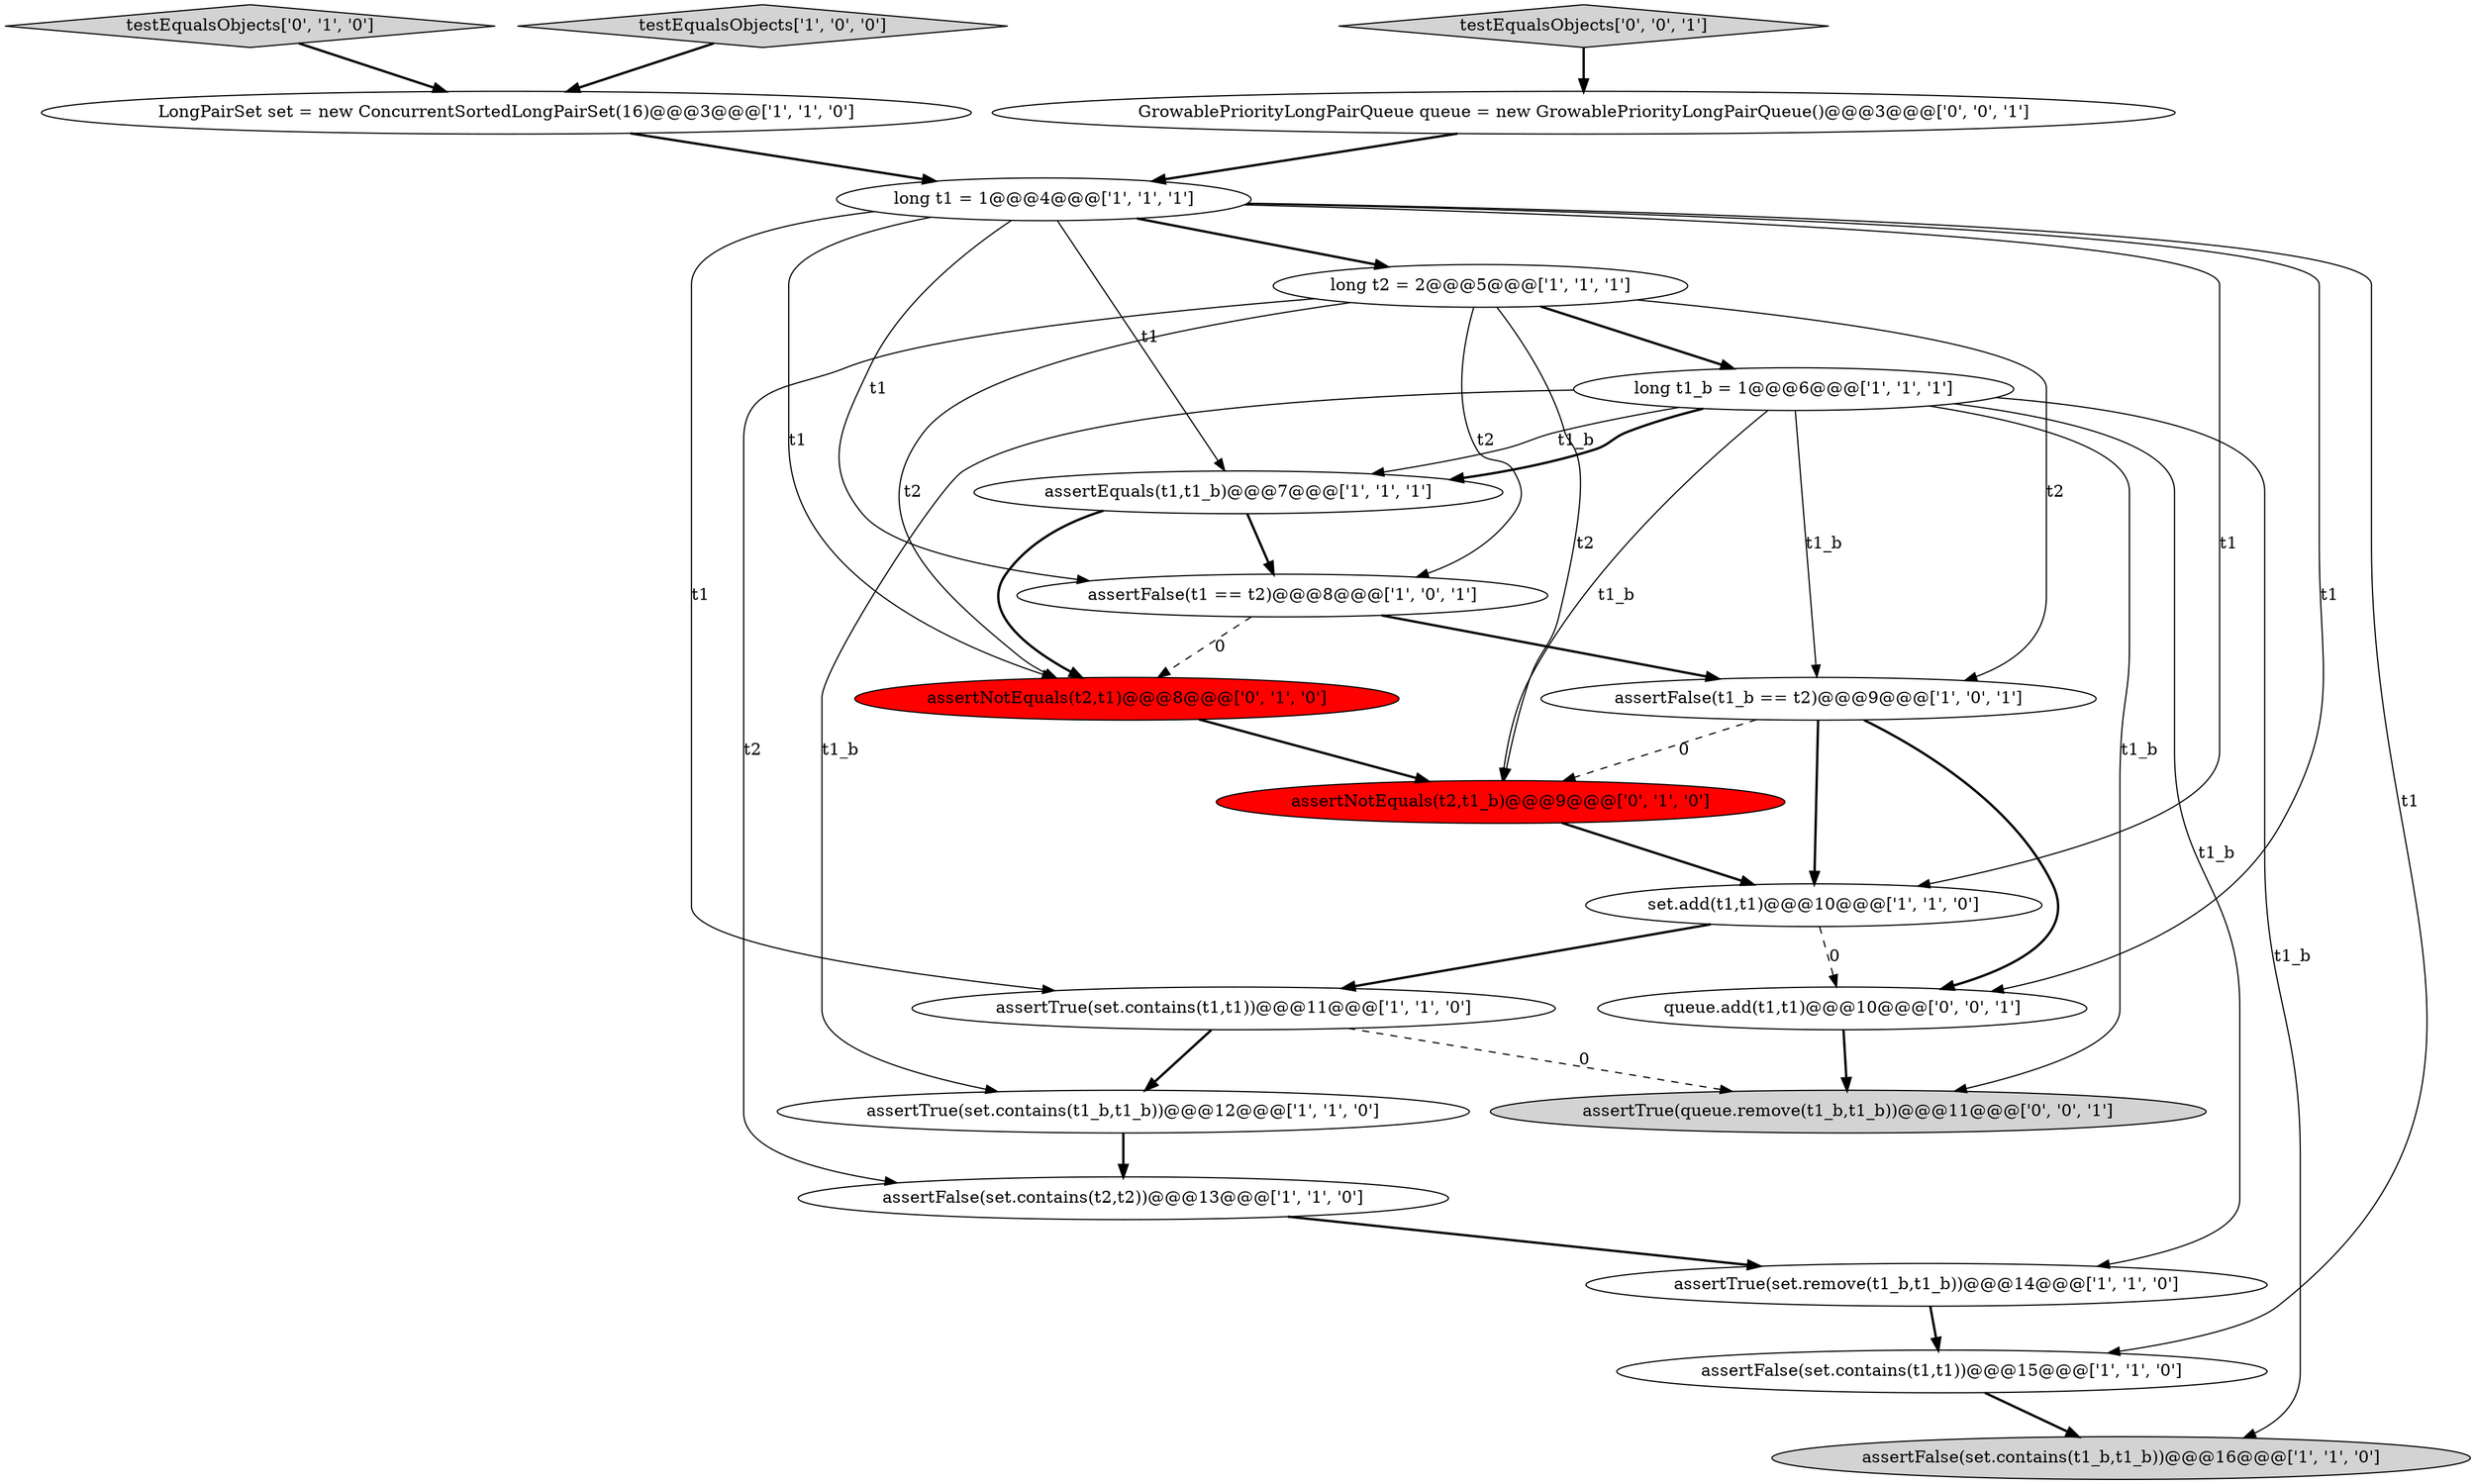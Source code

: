 digraph {
19 [style = filled, label = "assertTrue(queue.remove(t1_b,t1_b))@@@11@@@['0', '0', '1']", fillcolor = lightgray, shape = ellipse image = "AAA0AAABBB3BBB"];
8 [style = filled, label = "long t1_b = 1@@@6@@@['1', '1', '1']", fillcolor = white, shape = ellipse image = "AAA0AAABBB1BBB"];
3 [style = filled, label = "long t2 = 2@@@5@@@['1', '1', '1']", fillcolor = white, shape = ellipse image = "AAA0AAABBB1BBB"];
13 [style = filled, label = "LongPairSet set = new ConcurrentSortedLongPairSet(16)@@@3@@@['1', '1', '0']", fillcolor = white, shape = ellipse image = "AAA0AAABBB1BBB"];
12 [style = filled, label = "assertFalse(set.contains(t1,t1))@@@15@@@['1', '1', '0']", fillcolor = white, shape = ellipse image = "AAA0AAABBB1BBB"];
15 [style = filled, label = "assertNotEquals(t2,t1)@@@8@@@['0', '1', '0']", fillcolor = red, shape = ellipse image = "AAA1AAABBB2BBB"];
14 [style = filled, label = "assertTrue(set.remove(t1_b,t1_b))@@@14@@@['1', '1', '0']", fillcolor = white, shape = ellipse image = "AAA0AAABBB1BBB"];
17 [style = filled, label = "assertNotEquals(t2,t1_b)@@@9@@@['0', '1', '0']", fillcolor = red, shape = ellipse image = "AAA1AAABBB2BBB"];
4 [style = filled, label = "assertTrue(set.contains(t1,t1))@@@11@@@['1', '1', '0']", fillcolor = white, shape = ellipse image = "AAA0AAABBB1BBB"];
5 [style = filled, label = "long t1 = 1@@@4@@@['1', '1', '1']", fillcolor = white, shape = ellipse image = "AAA0AAABBB1BBB"];
1 [style = filled, label = "testEqualsObjects['1', '0', '0']", fillcolor = lightgray, shape = diamond image = "AAA0AAABBB1BBB"];
20 [style = filled, label = "testEqualsObjects['0', '0', '1']", fillcolor = lightgray, shape = diamond image = "AAA0AAABBB3BBB"];
21 [style = filled, label = "queue.add(t1,t1)@@@10@@@['0', '0', '1']", fillcolor = white, shape = ellipse image = "AAA0AAABBB3BBB"];
9 [style = filled, label = "assertFalse(set.contains(t2,t2))@@@13@@@['1', '1', '0']", fillcolor = white, shape = ellipse image = "AAA0AAABBB1BBB"];
2 [style = filled, label = "assertFalse(set.contains(t1_b,t1_b))@@@16@@@['1', '1', '0']", fillcolor = lightgray, shape = ellipse image = "AAA0AAABBB1BBB"];
16 [style = filled, label = "testEqualsObjects['0', '1', '0']", fillcolor = lightgray, shape = diamond image = "AAA0AAABBB2BBB"];
10 [style = filled, label = "assertFalse(t1 == t2)@@@8@@@['1', '0', '1']", fillcolor = white, shape = ellipse image = "AAA0AAABBB1BBB"];
6 [style = filled, label = "assertTrue(set.contains(t1_b,t1_b))@@@12@@@['1', '1', '0']", fillcolor = white, shape = ellipse image = "AAA0AAABBB1BBB"];
11 [style = filled, label = "set.add(t1,t1)@@@10@@@['1', '1', '0']", fillcolor = white, shape = ellipse image = "AAA0AAABBB1BBB"];
0 [style = filled, label = "assertEquals(t1,t1_b)@@@7@@@['1', '1', '1']", fillcolor = white, shape = ellipse image = "AAA0AAABBB1BBB"];
18 [style = filled, label = "GrowablePriorityLongPairQueue queue = new GrowablePriorityLongPairQueue()@@@3@@@['0', '0', '1']", fillcolor = white, shape = ellipse image = "AAA0AAABBB3BBB"];
7 [style = filled, label = "assertFalse(t1_b == t2)@@@9@@@['1', '0', '1']", fillcolor = white, shape = ellipse image = "AAA0AAABBB1BBB"];
5->3 [style = bold, label=""];
10->15 [style = dashed, label="0"];
16->13 [style = bold, label=""];
7->11 [style = bold, label=""];
3->9 [style = solid, label="t2"];
21->19 [style = bold, label=""];
4->6 [style = bold, label=""];
7->17 [style = dashed, label="0"];
11->4 [style = bold, label=""];
3->7 [style = solid, label="t2"];
3->15 [style = solid, label="t2"];
8->7 [style = solid, label="t1_b"];
5->10 [style = solid, label="t1"];
8->17 [style = solid, label="t1_b"];
5->12 [style = solid, label="t1"];
10->7 [style = bold, label=""];
1->13 [style = bold, label=""];
0->15 [style = bold, label=""];
8->0 [style = solid, label="t1_b"];
8->0 [style = bold, label=""];
20->18 [style = bold, label=""];
3->10 [style = solid, label="t2"];
12->2 [style = bold, label=""];
0->10 [style = bold, label=""];
15->17 [style = bold, label=""];
5->4 [style = solid, label="t1"];
3->17 [style = solid, label="t2"];
8->2 [style = solid, label="t1_b"];
5->0 [style = solid, label="t1"];
5->15 [style = solid, label="t1"];
3->8 [style = bold, label=""];
18->5 [style = bold, label=""];
14->12 [style = bold, label=""];
9->14 [style = bold, label=""];
13->5 [style = bold, label=""];
7->21 [style = bold, label=""];
8->6 [style = solid, label="t1_b"];
4->19 [style = dashed, label="0"];
5->11 [style = solid, label="t1"];
6->9 [style = bold, label=""];
8->14 [style = solid, label="t1_b"];
5->21 [style = solid, label="t1"];
8->19 [style = solid, label="t1_b"];
17->11 [style = bold, label=""];
11->21 [style = dashed, label="0"];
}
